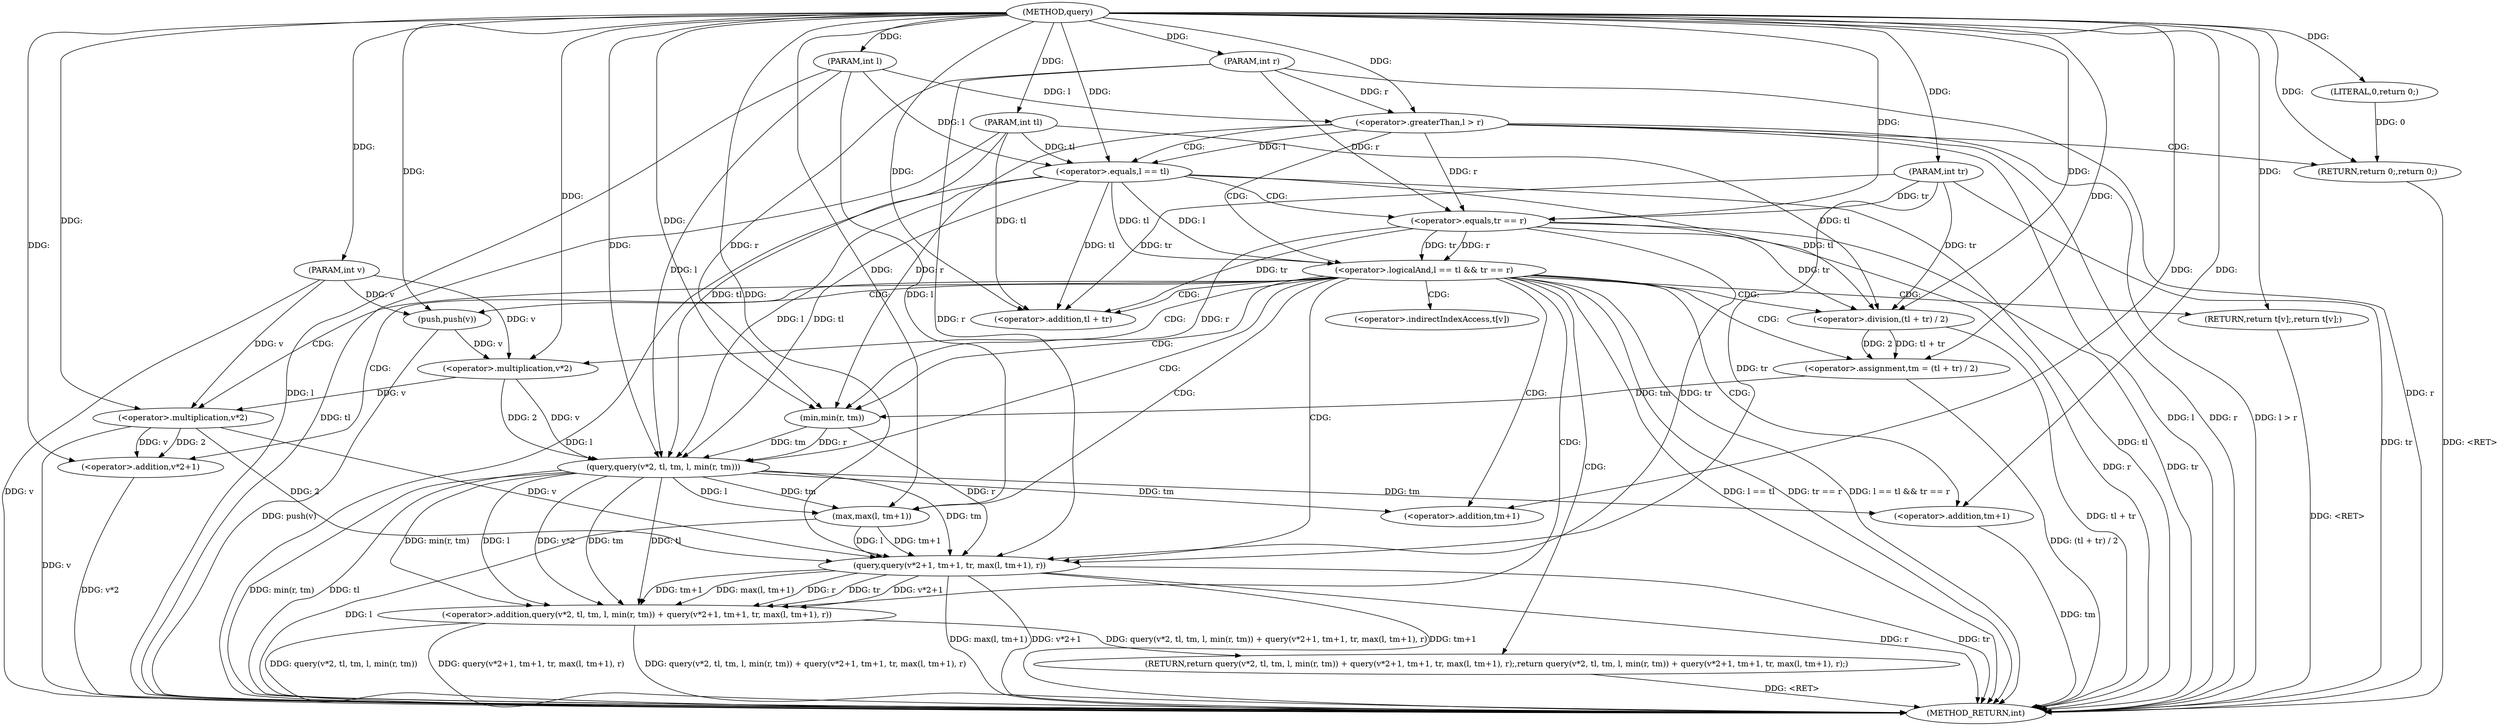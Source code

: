 digraph "query" {  
"1000420" [label = "(METHOD,query)" ]
"1000483" [label = "(METHOD_RETURN,int)" ]
"1000421" [label = "(PARAM,int v)" ]
"1000422" [label = "(PARAM,int tl)" ]
"1000423" [label = "(PARAM,int tr)" ]
"1000424" [label = "(PARAM,int l)" ]
"1000425" [label = "(PARAM,int r)" ]
"1000445" [label = "(push,push(v))" ]
"1000448" [label = "(<operator>.assignment,tm = (tl + tr) / 2)" ]
"1000455" [label = "(RETURN,return query(v*2, tl, tm, l, min(r, tm)) + query(v*2+1, tm+1, tr, max(l, tm+1), r);,return query(v*2, tl, tm, l, min(r, tm)) + query(v*2+1, tm+1, tr, max(l, tm+1), r);)" ]
"1000428" [label = "(<operator>.greaterThan,l > r)" ]
"1000431" [label = "(RETURN,return 0;,return 0;)" ]
"1000434" [label = "(<operator>.logicalAnd,l == tl && tr == r)" ]
"1000441" [label = "(RETURN,return t[v];,return t[v];)" ]
"1000456" [label = "(<operator>.addition,query(v*2, tl, tm, l, min(r, tm)) + query(v*2+1, tm+1, tr, max(l, tm+1), r))" ]
"1000432" [label = "(LITERAL,0,return 0;)" ]
"1000450" [label = "(<operator>.division,(tl + tr) / 2)" ]
"1000435" [label = "(<operator>.equals,l == tl)" ]
"1000438" [label = "(<operator>.equals,tr == r)" ]
"1000451" [label = "(<operator>.addition,tl + tr)" ]
"1000457" [label = "(query,query(v*2, tl, tm, l, min(r, tm)))" ]
"1000467" [label = "(query,query(v*2+1, tm+1, tr, max(l, tm+1), r))" ]
"1000458" [label = "(<operator>.multiplication,v*2)" ]
"1000464" [label = "(min,min(r, tm))" ]
"1000468" [label = "(<operator>.addition,v*2+1)" ]
"1000473" [label = "(<operator>.addition,tm+1)" ]
"1000477" [label = "(max,max(l, tm+1))" ]
"1000469" [label = "(<operator>.multiplication,v*2)" ]
"1000479" [label = "(<operator>.addition,tm+1)" ]
"1000442" [label = "(<operator>.indirectIndexAccess,t[v])" ]
  "1000431" -> "1000483"  [ label = "DDG: <RET>"] 
  "1000455" -> "1000483"  [ label = "DDG: <RET>"] 
  "1000421" -> "1000483"  [ label = "DDG: v"] 
  "1000422" -> "1000483"  [ label = "DDG: tl"] 
  "1000423" -> "1000483"  [ label = "DDG: tr"] 
  "1000424" -> "1000483"  [ label = "DDG: l"] 
  "1000425" -> "1000483"  [ label = "DDG: r"] 
  "1000428" -> "1000483"  [ label = "DDG: l"] 
  "1000428" -> "1000483"  [ label = "DDG: r"] 
  "1000428" -> "1000483"  [ label = "DDG: l > r"] 
  "1000435" -> "1000483"  [ label = "DDG: l"] 
  "1000435" -> "1000483"  [ label = "DDG: tl"] 
  "1000434" -> "1000483"  [ label = "DDG: l == tl"] 
  "1000438" -> "1000483"  [ label = "DDG: tr"] 
  "1000438" -> "1000483"  [ label = "DDG: r"] 
  "1000434" -> "1000483"  [ label = "DDG: tr == r"] 
  "1000434" -> "1000483"  [ label = "DDG: l == tl && tr == r"] 
  "1000445" -> "1000483"  [ label = "DDG: push(v)"] 
  "1000450" -> "1000483"  [ label = "DDG: tl + tr"] 
  "1000448" -> "1000483"  [ label = "DDG: (tl + tr) / 2"] 
  "1000457" -> "1000483"  [ label = "DDG: tl"] 
  "1000457" -> "1000483"  [ label = "DDG: min(r, tm)"] 
  "1000456" -> "1000483"  [ label = "DDG: query(v*2, tl, tm, l, min(r, tm))"] 
  "1000469" -> "1000483"  [ label = "DDG: v"] 
  "1000468" -> "1000483"  [ label = "DDG: v*2"] 
  "1000467" -> "1000483"  [ label = "DDG: v*2+1"] 
  "1000467" -> "1000483"  [ label = "DDG: tm+1"] 
  "1000467" -> "1000483"  [ label = "DDG: tr"] 
  "1000477" -> "1000483"  [ label = "DDG: l"] 
  "1000479" -> "1000483"  [ label = "DDG: tm"] 
  "1000467" -> "1000483"  [ label = "DDG: max(l, tm+1)"] 
  "1000467" -> "1000483"  [ label = "DDG: r"] 
  "1000456" -> "1000483"  [ label = "DDG: query(v*2+1, tm+1, tr, max(l, tm+1), r)"] 
  "1000456" -> "1000483"  [ label = "DDG: query(v*2, tl, tm, l, min(r, tm)) + query(v*2+1, tm+1, tr, max(l, tm+1), r)"] 
  "1000441" -> "1000483"  [ label = "DDG: <RET>"] 
  "1000420" -> "1000421"  [ label = "DDG: "] 
  "1000420" -> "1000422"  [ label = "DDG: "] 
  "1000420" -> "1000423"  [ label = "DDG: "] 
  "1000420" -> "1000424"  [ label = "DDG: "] 
  "1000420" -> "1000425"  [ label = "DDG: "] 
  "1000450" -> "1000448"  [ label = "DDG: tl + tr"] 
  "1000450" -> "1000448"  [ label = "DDG: 2"] 
  "1000456" -> "1000455"  [ label = "DDG: query(v*2, tl, tm, l, min(r, tm)) + query(v*2+1, tm+1, tr, max(l, tm+1), r)"] 
  "1000432" -> "1000431"  [ label = "DDG: 0"] 
  "1000420" -> "1000431"  [ label = "DDG: "] 
  "1000420" -> "1000441"  [ label = "DDG: "] 
  "1000421" -> "1000445"  [ label = "DDG: v"] 
  "1000420" -> "1000445"  [ label = "DDG: "] 
  "1000420" -> "1000448"  [ label = "DDG: "] 
  "1000457" -> "1000456"  [ label = "DDG: min(r, tm)"] 
  "1000457" -> "1000456"  [ label = "DDG: l"] 
  "1000457" -> "1000456"  [ label = "DDG: v*2"] 
  "1000457" -> "1000456"  [ label = "DDG: tm"] 
  "1000457" -> "1000456"  [ label = "DDG: tl"] 
  "1000467" -> "1000456"  [ label = "DDG: tm+1"] 
  "1000467" -> "1000456"  [ label = "DDG: max(l, tm+1)"] 
  "1000467" -> "1000456"  [ label = "DDG: r"] 
  "1000467" -> "1000456"  [ label = "DDG: tr"] 
  "1000467" -> "1000456"  [ label = "DDG: v*2+1"] 
  "1000424" -> "1000428"  [ label = "DDG: l"] 
  "1000420" -> "1000428"  [ label = "DDG: "] 
  "1000425" -> "1000428"  [ label = "DDG: r"] 
  "1000420" -> "1000432"  [ label = "DDG: "] 
  "1000435" -> "1000434"  [ label = "DDG: tl"] 
  "1000435" -> "1000434"  [ label = "DDG: l"] 
  "1000438" -> "1000434"  [ label = "DDG: tr"] 
  "1000438" -> "1000434"  [ label = "DDG: r"] 
  "1000438" -> "1000450"  [ label = "DDG: tr"] 
  "1000423" -> "1000450"  [ label = "DDG: tr"] 
  "1000420" -> "1000450"  [ label = "DDG: "] 
  "1000435" -> "1000450"  [ label = "DDG: tl"] 
  "1000422" -> "1000450"  [ label = "DDG: tl"] 
  "1000428" -> "1000435"  [ label = "DDG: l"] 
  "1000424" -> "1000435"  [ label = "DDG: l"] 
  "1000420" -> "1000435"  [ label = "DDG: "] 
  "1000422" -> "1000435"  [ label = "DDG: tl"] 
  "1000423" -> "1000438"  [ label = "DDG: tr"] 
  "1000420" -> "1000438"  [ label = "DDG: "] 
  "1000428" -> "1000438"  [ label = "DDG: r"] 
  "1000425" -> "1000438"  [ label = "DDG: r"] 
  "1000435" -> "1000451"  [ label = "DDG: tl"] 
  "1000422" -> "1000451"  [ label = "DDG: tl"] 
  "1000420" -> "1000451"  [ label = "DDG: "] 
  "1000438" -> "1000451"  [ label = "DDG: tr"] 
  "1000423" -> "1000451"  [ label = "DDG: tr"] 
  "1000458" -> "1000457"  [ label = "DDG: v"] 
  "1000458" -> "1000457"  [ label = "DDG: 2"] 
  "1000464" -> "1000457"  [ label = "DDG: r"] 
  "1000464" -> "1000457"  [ label = "DDG: tm"] 
  "1000435" -> "1000457"  [ label = "DDG: l"] 
  "1000424" -> "1000457"  [ label = "DDG: l"] 
  "1000420" -> "1000457"  [ label = "DDG: "] 
  "1000422" -> "1000457"  [ label = "DDG: tl"] 
  "1000435" -> "1000457"  [ label = "DDG: tl"] 
  "1000469" -> "1000467"  [ label = "DDG: 2"] 
  "1000469" -> "1000467"  [ label = "DDG: v"] 
  "1000420" -> "1000467"  [ label = "DDG: "] 
  "1000477" -> "1000467"  [ label = "DDG: tm+1"] 
  "1000457" -> "1000467"  [ label = "DDG: tm"] 
  "1000477" -> "1000467"  [ label = "DDG: l"] 
  "1000464" -> "1000467"  [ label = "DDG: r"] 
  "1000425" -> "1000467"  [ label = "DDG: r"] 
  "1000423" -> "1000467"  [ label = "DDG: tr"] 
  "1000438" -> "1000467"  [ label = "DDG: tr"] 
  "1000445" -> "1000458"  [ label = "DDG: v"] 
  "1000421" -> "1000458"  [ label = "DDG: v"] 
  "1000420" -> "1000458"  [ label = "DDG: "] 
  "1000428" -> "1000464"  [ label = "DDG: r"] 
  "1000438" -> "1000464"  [ label = "DDG: r"] 
  "1000425" -> "1000464"  [ label = "DDG: r"] 
  "1000420" -> "1000464"  [ label = "DDG: "] 
  "1000448" -> "1000464"  [ label = "DDG: tm"] 
  "1000469" -> "1000468"  [ label = "DDG: 2"] 
  "1000469" -> "1000468"  [ label = "DDG: v"] 
  "1000420" -> "1000468"  [ label = "DDG: "] 
  "1000457" -> "1000473"  [ label = "DDG: tm"] 
  "1000420" -> "1000473"  [ label = "DDG: "] 
  "1000457" -> "1000477"  [ label = "DDG: l"] 
  "1000424" -> "1000477"  [ label = "DDG: l"] 
  "1000420" -> "1000477"  [ label = "DDG: "] 
  "1000457" -> "1000477"  [ label = "DDG: tm"] 
  "1000458" -> "1000469"  [ label = "DDG: v"] 
  "1000421" -> "1000469"  [ label = "DDG: v"] 
  "1000420" -> "1000469"  [ label = "DDG: "] 
  "1000420" -> "1000479"  [ label = "DDG: "] 
  "1000457" -> "1000479"  [ label = "DDG: tm"] 
  "1000428" -> "1000431"  [ label = "CDG: "] 
  "1000428" -> "1000435"  [ label = "CDG: "] 
  "1000428" -> "1000434"  [ label = "CDG: "] 
  "1000434" -> "1000456"  [ label = "CDG: "] 
  "1000434" -> "1000473"  [ label = "CDG: "] 
  "1000434" -> "1000464"  [ label = "CDG: "] 
  "1000434" -> "1000479"  [ label = "CDG: "] 
  "1000434" -> "1000448"  [ label = "CDG: "] 
  "1000434" -> "1000477"  [ label = "CDG: "] 
  "1000434" -> "1000457"  [ label = "CDG: "] 
  "1000434" -> "1000451"  [ label = "CDG: "] 
  "1000434" -> "1000469"  [ label = "CDG: "] 
  "1000434" -> "1000450"  [ label = "CDG: "] 
  "1000434" -> "1000445"  [ label = "CDG: "] 
  "1000434" -> "1000467"  [ label = "CDG: "] 
  "1000434" -> "1000455"  [ label = "CDG: "] 
  "1000434" -> "1000458"  [ label = "CDG: "] 
  "1000434" -> "1000441"  [ label = "CDG: "] 
  "1000434" -> "1000468"  [ label = "CDG: "] 
  "1000434" -> "1000442"  [ label = "CDG: "] 
  "1000435" -> "1000438"  [ label = "CDG: "] 
}
